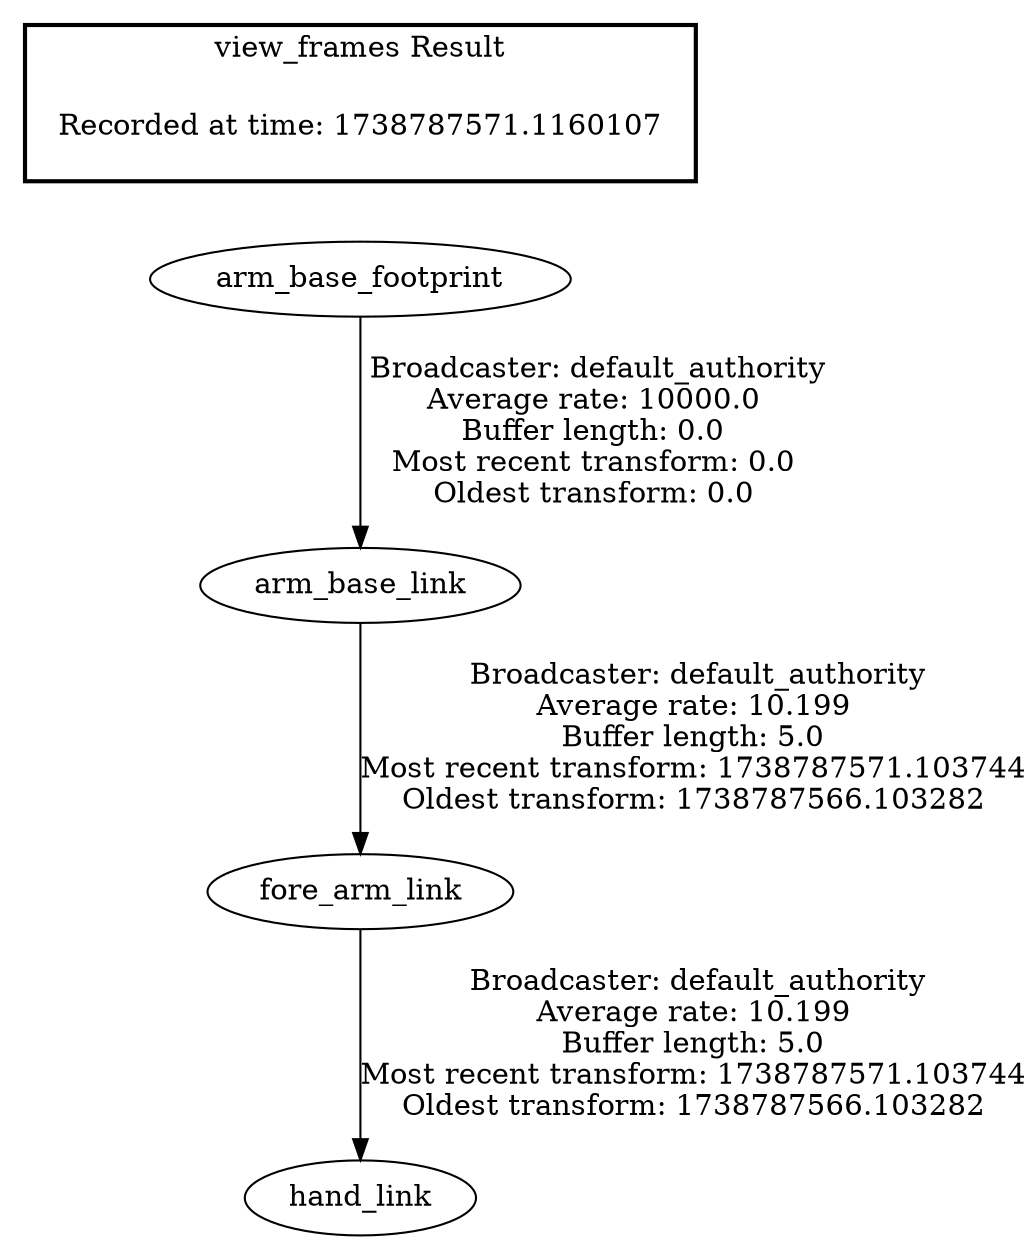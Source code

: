 digraph G {
"arm_base_footprint" -> "arm_base_link"[label=" Broadcaster: default_authority\nAverage rate: 10000.0\nBuffer length: 0.0\nMost recent transform: 0.0\nOldest transform: 0.0\n"];
"arm_base_link" -> "fore_arm_link"[label=" Broadcaster: default_authority\nAverage rate: 10.199\nBuffer length: 5.0\nMost recent transform: 1738787571.103744\nOldest transform: 1738787566.103282\n"];
"fore_arm_link" -> "hand_link"[label=" Broadcaster: default_authority\nAverage rate: 10.199\nBuffer length: 5.0\nMost recent transform: 1738787571.103744\nOldest transform: 1738787566.103282\n"];
edge [style=invis];
 subgraph cluster_legend { style=bold; color=black; label ="view_frames Result";
"Recorded at time: 1738787571.1160107"[ shape=plaintext ] ;
}->"arm_base_footprint";
}